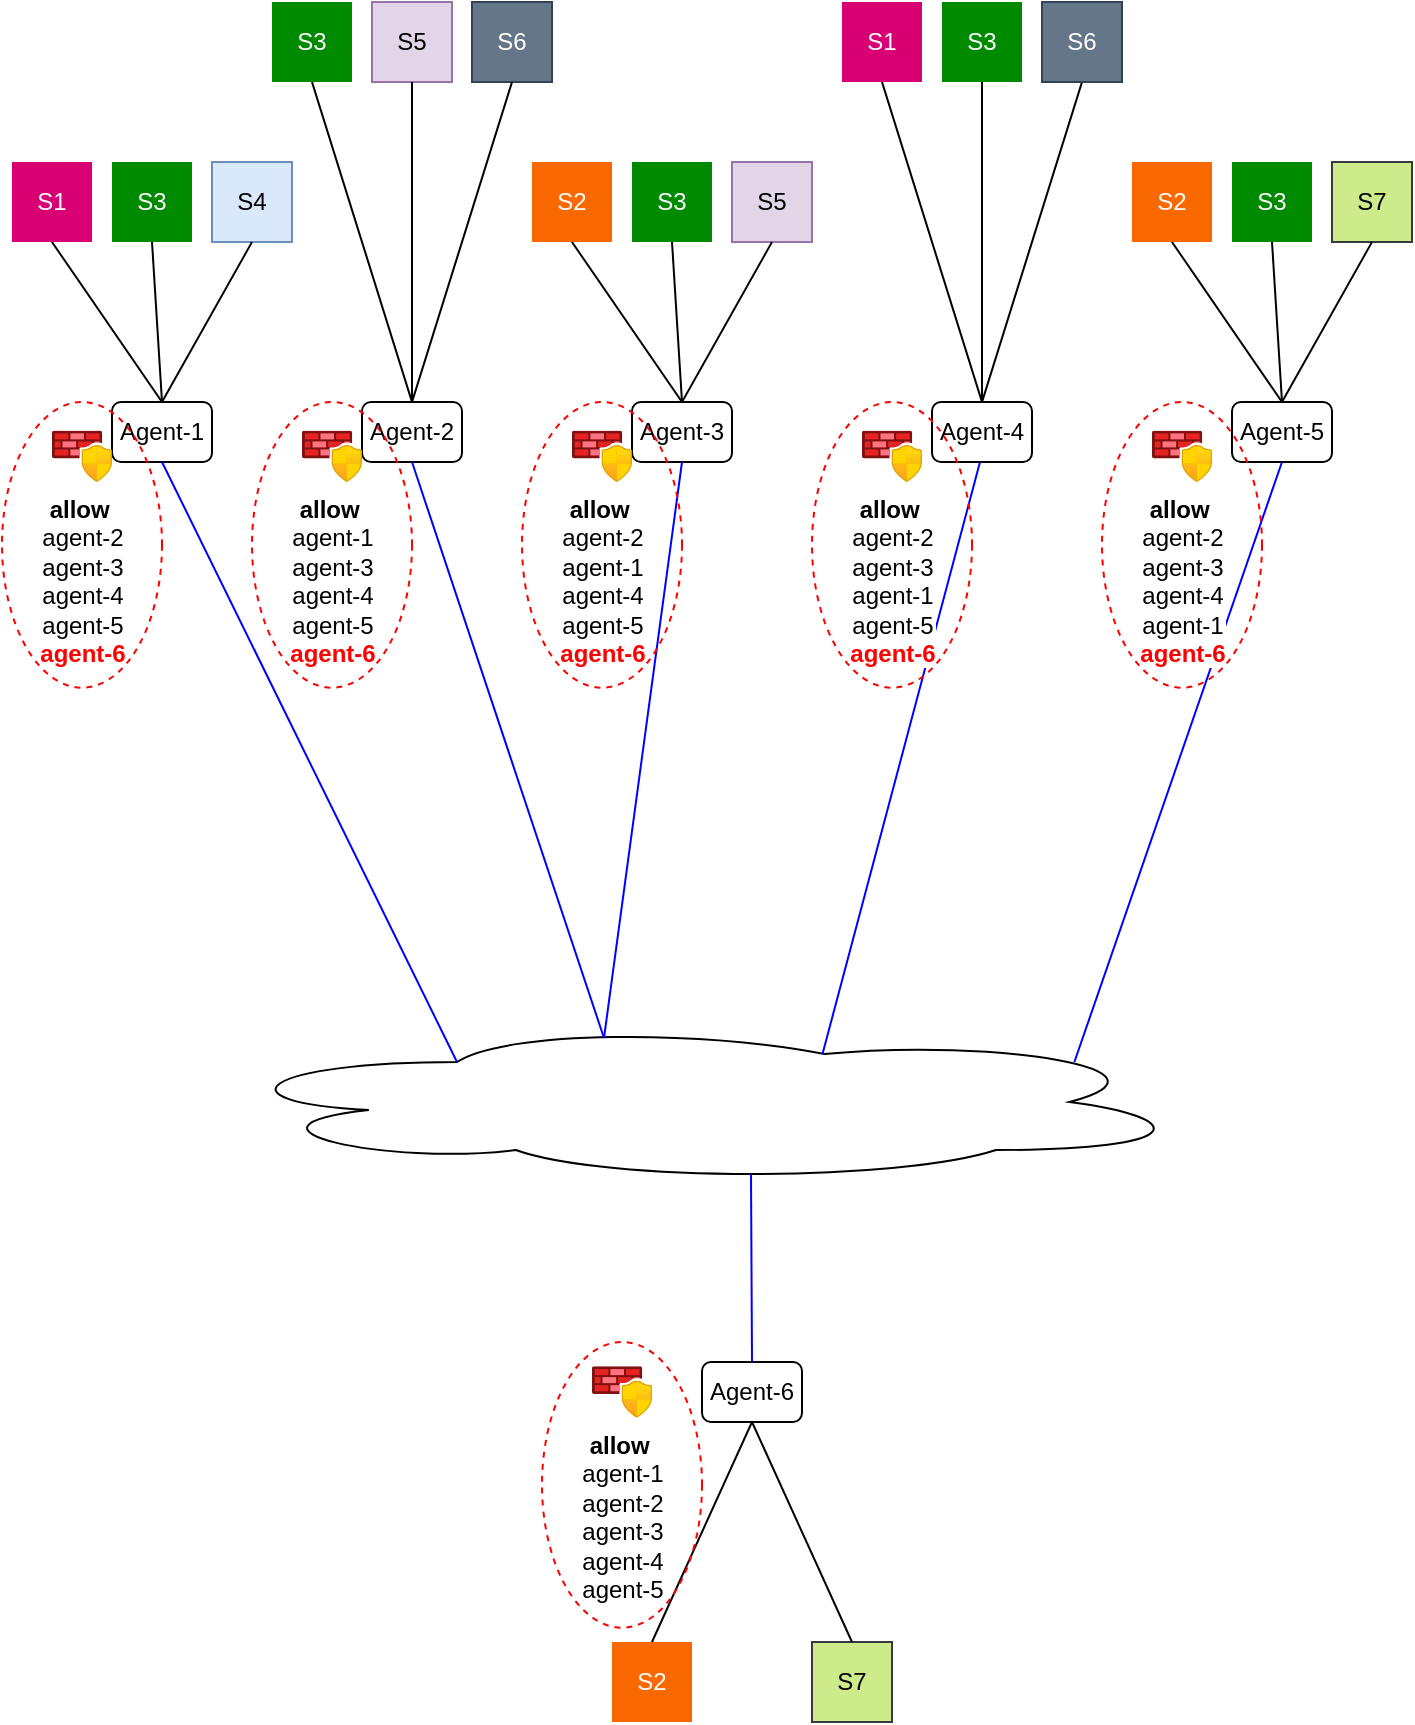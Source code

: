 <mxfile version="14.6.3" type="github">
  <diagram id="Jb4tWgrzJc02DxzkDzMU" name="Page-1">
    <mxGraphModel dx="1360" dy="834" grid="1" gridSize="10" guides="1" tooltips="1" connect="1" arrows="1" fold="1" page="1" pageScale="1" pageWidth="850" pageHeight="1100" math="0" shadow="0">
      <root>
        <mxCell id="0" />
        <mxCell id="1" parent="0" />
        <mxCell id="nE-vj8bUUB7WZw9g0mm0-1" value="S1" style="rounded=0;whiteSpace=wrap;html=1;fillColor=#d80073;fontColor=#ffffff;strokeColor=none;" parent="1" vertex="1">
          <mxGeometry x="40" y="240" width="40" height="40" as="geometry" />
        </mxCell>
        <mxCell id="nE-vj8bUUB7WZw9g0mm0-2" value="S3" style="rounded=0;whiteSpace=wrap;html=1;fillColor=#008a00;fontColor=#ffffff;strokeColor=none;" parent="1" vertex="1">
          <mxGeometry x="90" y="240" width="40" height="40" as="geometry" />
        </mxCell>
        <mxCell id="nE-vj8bUUB7WZw9g0mm0-3" value="S4" style="rounded=0;whiteSpace=wrap;html=1;fillColor=#dae8fc;strokeColor=#6c8ebf;" parent="1" vertex="1">
          <mxGeometry x="140" y="240" width="40" height="40" as="geometry" />
        </mxCell>
        <mxCell id="nE-vj8bUUB7WZw9g0mm0-4" value="S3" style="rounded=0;whiteSpace=wrap;html=1;fillColor=#008a00;fontColor=#ffffff;strokeColor=none;" parent="1" vertex="1">
          <mxGeometry x="170" y="160" width="40" height="40" as="geometry" />
        </mxCell>
        <mxCell id="nE-vj8bUUB7WZw9g0mm0-5" value="S5" style="rounded=0;whiteSpace=wrap;html=1;fillColor=#e1d5e7;strokeColor=#9673a6;" parent="1" vertex="1">
          <mxGeometry x="220" y="160" width="40" height="40" as="geometry" />
        </mxCell>
        <mxCell id="nE-vj8bUUB7WZw9g0mm0-6" value="S6" style="rounded=0;whiteSpace=wrap;html=1;fillColor=#647687;strokeColor=#314354;fontColor=#ffffff;" parent="1" vertex="1">
          <mxGeometry x="270" y="160" width="40" height="40" as="geometry" />
        </mxCell>
        <mxCell id="nE-vj8bUUB7WZw9g0mm0-16" value="Agent-1" style="rounded=1;whiteSpace=wrap;html=1;" parent="1" vertex="1">
          <mxGeometry x="90" y="360" width="50" height="30" as="geometry" />
        </mxCell>
        <mxCell id="nE-vj8bUUB7WZw9g0mm0-17" value="Agent-2" style="rounded=1;whiteSpace=wrap;html=1;" parent="1" vertex="1">
          <mxGeometry x="215" y="360" width="50" height="30" as="geometry" />
        </mxCell>
        <mxCell id="nE-vj8bUUB7WZw9g0mm0-21" value="" style="endArrow=none;html=1;entryX=0.5;entryY=1;entryDx=0;entryDy=0;exitX=0.5;exitY=0;exitDx=0;exitDy=0;" parent="1" source="nE-vj8bUUB7WZw9g0mm0-16" target="nE-vj8bUUB7WZw9g0mm0-1" edge="1">
          <mxGeometry width="50" height="50" relative="1" as="geometry">
            <mxPoint x="350" y="340" as="sourcePoint" />
            <mxPoint x="400" y="290" as="targetPoint" />
          </mxGeometry>
        </mxCell>
        <mxCell id="nE-vj8bUUB7WZw9g0mm0-22" value="" style="endArrow=none;html=1;entryX=0.5;entryY=1;entryDx=0;entryDy=0;exitX=0.5;exitY=0;exitDx=0;exitDy=0;" parent="1" source="nE-vj8bUUB7WZw9g0mm0-16" target="nE-vj8bUUB7WZw9g0mm0-2" edge="1">
          <mxGeometry width="50" height="50" relative="1" as="geometry">
            <mxPoint x="350" y="340" as="sourcePoint" />
            <mxPoint x="400" y="290" as="targetPoint" />
          </mxGeometry>
        </mxCell>
        <mxCell id="nE-vj8bUUB7WZw9g0mm0-29" value="" style="endArrow=none;html=1;entryX=0.5;entryY=1;entryDx=0;entryDy=0;exitX=0.5;exitY=0;exitDx=0;exitDy=0;" parent="1" source="nE-vj8bUUB7WZw9g0mm0-16" target="nE-vj8bUUB7WZw9g0mm0-3" edge="1">
          <mxGeometry width="50" height="50" relative="1" as="geometry">
            <mxPoint x="170" y="330.0" as="sourcePoint" />
            <mxPoint x="220" y="280" as="targetPoint" />
          </mxGeometry>
        </mxCell>
        <mxCell id="nE-vj8bUUB7WZw9g0mm0-30" value="" style="endArrow=none;html=1;exitX=0.5;exitY=0;exitDx=0;exitDy=0;" parent="1" source="nE-vj8bUUB7WZw9g0mm0-17" edge="1">
          <mxGeometry width="50" height="50" relative="1" as="geometry">
            <mxPoint x="-10" y="320.0" as="sourcePoint" />
            <mxPoint x="190" y="200" as="targetPoint" />
          </mxGeometry>
        </mxCell>
        <mxCell id="nE-vj8bUUB7WZw9g0mm0-31" value="" style="endArrow=none;html=1;exitX=0.5;exitY=0;exitDx=0;exitDy=0;" parent="1" source="nE-vj8bUUB7WZw9g0mm0-17" edge="1">
          <mxGeometry width="50" height="50" relative="1" as="geometry">
            <mxPoint x="170" y="340.0" as="sourcePoint" />
            <mxPoint x="240" y="200" as="targetPoint" />
          </mxGeometry>
        </mxCell>
        <mxCell id="nE-vj8bUUB7WZw9g0mm0-32" value="" style="endArrow=none;html=1;exitX=0.5;exitY=0;exitDx=0;exitDy=0;entryX=0.5;entryY=1;entryDx=0;entryDy=0;" parent="1" source="nE-vj8bUUB7WZw9g0mm0-17" target="nE-vj8bUUB7WZw9g0mm0-6" edge="1">
          <mxGeometry width="50" height="50" relative="1" as="geometry">
            <mxPoint x="170" y="350.0" as="sourcePoint" />
            <mxPoint x="170" y="190" as="targetPoint" />
          </mxGeometry>
        </mxCell>
        <mxCell id="nE-vj8bUUB7WZw9g0mm0-38" value="S2" style="rounded=0;whiteSpace=wrap;html=1;fillColor=#fa6800;fontColor=#ffffff;strokeColor=none;" parent="1" vertex="1">
          <mxGeometry x="300" y="240" width="40" height="40" as="geometry" />
        </mxCell>
        <mxCell id="nE-vj8bUUB7WZw9g0mm0-39" value="S3" style="rounded=0;whiteSpace=wrap;html=1;fillColor=#008a00;fontColor=#ffffff;strokeColor=none;" parent="1" vertex="1">
          <mxGeometry x="350" y="240" width="40" height="40" as="geometry" />
        </mxCell>
        <mxCell id="nE-vj8bUUB7WZw9g0mm0-40" value="S5" style="rounded=0;whiteSpace=wrap;html=1;fillColor=#e1d5e7;strokeColor=#9673a6;" parent="1" vertex="1">
          <mxGeometry x="400" y="240" width="40" height="40" as="geometry" />
        </mxCell>
        <mxCell id="nE-vj8bUUB7WZw9g0mm0-41" value="Agent-3" style="rounded=1;whiteSpace=wrap;html=1;" parent="1" vertex="1">
          <mxGeometry x="350" y="360" width="50" height="30" as="geometry" />
        </mxCell>
        <mxCell id="nE-vj8bUUB7WZw9g0mm0-42" value="" style="endArrow=none;html=1;entryX=0.5;entryY=1;entryDx=0;entryDy=0;exitX=0.5;exitY=0;exitDx=0;exitDy=0;" parent="1" source="nE-vj8bUUB7WZw9g0mm0-41" target="nE-vj8bUUB7WZw9g0mm0-38" edge="1">
          <mxGeometry width="50" height="50" relative="1" as="geometry">
            <mxPoint x="610" y="340" as="sourcePoint" />
            <mxPoint x="660" y="290" as="targetPoint" />
          </mxGeometry>
        </mxCell>
        <mxCell id="nE-vj8bUUB7WZw9g0mm0-43" value="" style="endArrow=none;html=1;entryX=0.5;entryY=1;entryDx=0;entryDy=0;exitX=0.5;exitY=0;exitDx=0;exitDy=0;" parent="1" source="nE-vj8bUUB7WZw9g0mm0-41" target="nE-vj8bUUB7WZw9g0mm0-39" edge="1">
          <mxGeometry width="50" height="50" relative="1" as="geometry">
            <mxPoint x="610" y="340" as="sourcePoint" />
            <mxPoint x="660" y="290" as="targetPoint" />
          </mxGeometry>
        </mxCell>
        <mxCell id="nE-vj8bUUB7WZw9g0mm0-44" value="" style="endArrow=none;html=1;entryX=0.5;entryY=1;entryDx=0;entryDy=0;exitX=0.5;exitY=0;exitDx=0;exitDy=0;" parent="1" source="nE-vj8bUUB7WZw9g0mm0-41" target="nE-vj8bUUB7WZw9g0mm0-40" edge="1">
          <mxGeometry width="50" height="50" relative="1" as="geometry">
            <mxPoint x="430" y="330.0" as="sourcePoint" />
            <mxPoint x="480" y="280" as="targetPoint" />
          </mxGeometry>
        </mxCell>
        <mxCell id="nE-vj8bUUB7WZw9g0mm0-45" value="S3" style="rounded=0;whiteSpace=wrap;html=1;fillColor=#008a00;fontColor=#ffffff;strokeColor=none;" parent="1" vertex="1">
          <mxGeometry x="505" y="160" width="40" height="40" as="geometry" />
        </mxCell>
        <mxCell id="nE-vj8bUUB7WZw9g0mm0-46" value="Agent-4" style="rounded=1;whiteSpace=wrap;html=1;" parent="1" vertex="1">
          <mxGeometry x="500" y="360" width="50" height="30" as="geometry" />
        </mxCell>
        <mxCell id="nE-vj8bUUB7WZw9g0mm0-47" value="" style="endArrow=none;html=1;exitX=0.5;exitY=0;exitDx=0;exitDy=0;" parent="1" source="nE-vj8bUUB7WZw9g0mm0-46" edge="1">
          <mxGeometry width="50" height="50" relative="1" as="geometry">
            <mxPoint x="275" y="320.0" as="sourcePoint" />
            <mxPoint x="475" y="200" as="targetPoint" />
          </mxGeometry>
        </mxCell>
        <mxCell id="nE-vj8bUUB7WZw9g0mm0-48" value="" style="endArrow=none;html=1;exitX=0.5;exitY=0;exitDx=0;exitDy=0;" parent="1" source="nE-vj8bUUB7WZw9g0mm0-46" edge="1">
          <mxGeometry width="50" height="50" relative="1" as="geometry">
            <mxPoint x="455" y="340.0" as="sourcePoint" />
            <mxPoint x="525" y="200" as="targetPoint" />
          </mxGeometry>
        </mxCell>
        <mxCell id="nE-vj8bUUB7WZw9g0mm0-49" value="" style="endArrow=none;html=1;exitX=0.5;exitY=0;exitDx=0;exitDy=0;entryX=0.5;entryY=1;entryDx=0;entryDy=0;" parent="1" source="nE-vj8bUUB7WZw9g0mm0-46" target="nE-vj8bUUB7WZw9g0mm0-51" edge="1">
          <mxGeometry width="50" height="50" relative="1" as="geometry">
            <mxPoint x="455" y="350.0" as="sourcePoint" />
            <mxPoint x="455" y="190" as="targetPoint" />
          </mxGeometry>
        </mxCell>
        <mxCell id="nE-vj8bUUB7WZw9g0mm0-50" value="S1" style="rounded=0;whiteSpace=wrap;html=1;fillColor=#d80073;fontColor=#ffffff;strokeColor=none;" parent="1" vertex="1">
          <mxGeometry x="455" y="160" width="40" height="40" as="geometry" />
        </mxCell>
        <mxCell id="nE-vj8bUUB7WZw9g0mm0-51" value="S6" style="rounded=0;whiteSpace=wrap;html=1;fillColor=#647687;strokeColor=#314354;fontColor=#ffffff;" parent="1" vertex="1">
          <mxGeometry x="555" y="160" width="40" height="40" as="geometry" />
        </mxCell>
        <mxCell id="nE-vj8bUUB7WZw9g0mm0-52" value="S2" style="rounded=0;whiteSpace=wrap;html=1;fillColor=#fa6800;fontColor=#ffffff;strokeColor=none;" parent="1" vertex="1">
          <mxGeometry x="600" y="240" width="40" height="40" as="geometry" />
        </mxCell>
        <mxCell id="nE-vj8bUUB7WZw9g0mm0-53" value="S3" style="rounded=0;whiteSpace=wrap;html=1;fillColor=#008a00;fontColor=#ffffff;strokeColor=none;" parent="1" vertex="1">
          <mxGeometry x="650" y="240" width="40" height="40" as="geometry" />
        </mxCell>
        <mxCell id="nE-vj8bUUB7WZw9g0mm0-54" value="S7" style="rounded=0;whiteSpace=wrap;html=1;fillColor=#cdeb8b;strokeColor=#36393d;" parent="1" vertex="1">
          <mxGeometry x="700" y="240" width="40" height="40" as="geometry" />
        </mxCell>
        <mxCell id="nE-vj8bUUB7WZw9g0mm0-55" value="Agent-5" style="rounded=1;whiteSpace=wrap;html=1;" parent="1" vertex="1">
          <mxGeometry x="650" y="360" width="50" height="30" as="geometry" />
        </mxCell>
        <mxCell id="nE-vj8bUUB7WZw9g0mm0-56" value="" style="endArrow=none;html=1;entryX=0.5;entryY=1;entryDx=0;entryDy=0;exitX=0.5;exitY=0;exitDx=0;exitDy=0;" parent="1" source="nE-vj8bUUB7WZw9g0mm0-55" target="nE-vj8bUUB7WZw9g0mm0-52" edge="1">
          <mxGeometry width="50" height="50" relative="1" as="geometry">
            <mxPoint x="910" y="340" as="sourcePoint" />
            <mxPoint x="960" y="290" as="targetPoint" />
          </mxGeometry>
        </mxCell>
        <mxCell id="nE-vj8bUUB7WZw9g0mm0-57" value="" style="endArrow=none;html=1;entryX=0.5;entryY=1;entryDx=0;entryDy=0;exitX=0.5;exitY=0;exitDx=0;exitDy=0;" parent="1" source="nE-vj8bUUB7WZw9g0mm0-55" target="nE-vj8bUUB7WZw9g0mm0-53" edge="1">
          <mxGeometry width="50" height="50" relative="1" as="geometry">
            <mxPoint x="910" y="340" as="sourcePoint" />
            <mxPoint x="960" y="290" as="targetPoint" />
          </mxGeometry>
        </mxCell>
        <mxCell id="nE-vj8bUUB7WZw9g0mm0-58" value="" style="endArrow=none;html=1;entryX=0.5;entryY=1;entryDx=0;entryDy=0;exitX=0.5;exitY=0;exitDx=0;exitDy=0;" parent="1" source="nE-vj8bUUB7WZw9g0mm0-55" target="nE-vj8bUUB7WZw9g0mm0-54" edge="1">
          <mxGeometry width="50" height="50" relative="1" as="geometry">
            <mxPoint x="730" y="330.0" as="sourcePoint" />
            <mxPoint x="780" y="280" as="targetPoint" />
          </mxGeometry>
        </mxCell>
        <mxCell id="K2jPBB3K73olM8czu6LE-1" value="" style="ellipse;shape=cloud;whiteSpace=wrap;html=1;" vertex="1" parent="1">
          <mxGeometry x="140" y="670" width="490" height="80" as="geometry" />
        </mxCell>
        <mxCell id="K2jPBB3K73olM8czu6LE-2" value="" style="endArrow=none;html=1;entryX=0.5;entryY=1;entryDx=0;entryDy=0;exitX=0.25;exitY=0.25;exitDx=0;exitDy=0;exitPerimeter=0;strokeColor=#0000FF;" edge="1" parent="1" source="K2jPBB3K73olM8czu6LE-1" target="nE-vj8bUUB7WZw9g0mm0-16">
          <mxGeometry width="50" height="50" relative="1" as="geometry">
            <mxPoint x="400" y="320" as="sourcePoint" />
            <mxPoint x="450" y="270" as="targetPoint" />
          </mxGeometry>
        </mxCell>
        <mxCell id="K2jPBB3K73olM8czu6LE-5" value="" style="endArrow=none;html=1;strokeColor=#0000FF;entryX=0.5;entryY=1;entryDx=0;entryDy=0;exitX=0.4;exitY=0.1;exitDx=0;exitDy=0;exitPerimeter=0;" edge="1" parent="1" source="K2jPBB3K73olM8czu6LE-1" target="nE-vj8bUUB7WZw9g0mm0-17">
          <mxGeometry width="50" height="50" relative="1" as="geometry">
            <mxPoint x="280" y="440" as="sourcePoint" />
            <mxPoint x="330" y="390" as="targetPoint" />
          </mxGeometry>
        </mxCell>
        <mxCell id="K2jPBB3K73olM8czu6LE-6" value="" style="endArrow=none;html=1;strokeColor=#0000FF;entryX=0.5;entryY=1;entryDx=0;entryDy=0;exitX=0.4;exitY=0.1;exitDx=0;exitDy=0;exitPerimeter=0;" edge="1" parent="1" source="K2jPBB3K73olM8czu6LE-1" target="nE-vj8bUUB7WZw9g0mm0-41">
          <mxGeometry width="50" height="50" relative="1" as="geometry">
            <mxPoint x="400" y="648" as="sourcePoint" />
            <mxPoint x="254" y="500" as="targetPoint" />
          </mxGeometry>
        </mxCell>
        <mxCell id="K2jPBB3K73olM8czu6LE-7" value="" style="endArrow=none;html=1;strokeColor=#0000FF;entryX=0.5;entryY=1;entryDx=0;entryDy=0;exitX=0.625;exitY=0.2;exitDx=0;exitDy=0;exitPerimeter=0;" edge="1" parent="1">
          <mxGeometry width="50" height="50" relative="1" as="geometry">
            <mxPoint x="445.25" y="686" as="sourcePoint" />
            <mxPoint x="524" y="390" as="targetPoint" />
          </mxGeometry>
        </mxCell>
        <mxCell id="K2jPBB3K73olM8czu6LE-8" value="" style="endArrow=none;html=1;strokeColor=#0000FF;entryX=0.5;entryY=1;entryDx=0;entryDy=0;exitX=0.88;exitY=0.25;exitDx=0;exitDy=0;exitPerimeter=0;" edge="1" parent="1" source="K2jPBB3K73olM8czu6LE-1" target="nE-vj8bUUB7WZw9g0mm0-55">
          <mxGeometry width="50" height="50" relative="1" as="geometry">
            <mxPoint x="670" y="676" as="sourcePoint" />
            <mxPoint x="698.75" y="520" as="targetPoint" />
          </mxGeometry>
        </mxCell>
        <mxCell id="K2jPBB3K73olM8czu6LE-9" value="&lt;b&gt;allow&amp;nbsp;&lt;/b&gt;&lt;br&gt;agent-2&lt;br&gt;agent-3&lt;br&gt;agent-4&lt;br&gt;agent-5&lt;br&gt;&lt;b&gt;&lt;font color=&quot;#ff0000&quot;&gt;agent-6&lt;/font&gt;&lt;/b&gt;" style="aspect=fixed;html=1;points=[];align=center;image;fontSize=12;image=img/lib/azure2/networking/Azure_Firewall_Manager.svg;" vertex="1" parent="1">
          <mxGeometry x="60" y="374.29" width="30" height="25.71" as="geometry" />
        </mxCell>
        <mxCell id="K2jPBB3K73olM8czu6LE-11" value="&lt;b&gt;allow&amp;nbsp;&lt;/b&gt;&lt;br&gt;agent-1&lt;br&gt;agent-3&lt;br&gt;agent-4&lt;br&gt;agent-5&lt;br&gt;&lt;b&gt;&lt;font color=&quot;#ff0000&quot;&gt;agent-6&lt;/font&gt;&lt;/b&gt;" style="aspect=fixed;html=1;points=[];align=center;image;fontSize=12;image=img/lib/azure2/networking/Azure_Firewall_Manager.svg;" vertex="1" parent="1">
          <mxGeometry x="185" y="374.29" width="30" height="25.71" as="geometry" />
        </mxCell>
        <mxCell id="K2jPBB3K73olM8czu6LE-12" value="&lt;b&gt;allow&amp;nbsp;&lt;/b&gt;&lt;br&gt;agent-2&lt;br&gt;agent-1&lt;br&gt;agent-4&lt;br&gt;agent-5&lt;br&gt;&lt;b&gt;&lt;font color=&quot;#ff0000&quot;&gt;agent-6&lt;/font&gt;&lt;/b&gt;" style="aspect=fixed;html=1;points=[];align=center;image;fontSize=12;image=img/lib/azure2/networking/Azure_Firewall_Manager.svg;" vertex="1" parent="1">
          <mxGeometry x="320" y="374.29" width="30" height="25.71" as="geometry" />
        </mxCell>
        <mxCell id="K2jPBB3K73olM8czu6LE-13" value="&lt;b&gt;allow&amp;nbsp;&lt;/b&gt;&lt;br&gt;agent-2&lt;br&gt;agent-3&lt;br&gt;agent-1&lt;br&gt;agent-5&lt;br&gt;&lt;b&gt;&lt;font color=&quot;#ff0000&quot;&gt;agent-6&lt;/font&gt;&lt;/b&gt;" style="aspect=fixed;html=1;points=[];align=center;image;fontSize=12;image=img/lib/azure2/networking/Azure_Firewall_Manager.svg;" vertex="1" parent="1">
          <mxGeometry x="465" y="374.29" width="30" height="25.71" as="geometry" />
        </mxCell>
        <mxCell id="K2jPBB3K73olM8czu6LE-14" value="&lt;b&gt;allow&amp;nbsp;&lt;/b&gt;&lt;br&gt;agent-2&lt;br&gt;agent-3&lt;br&gt;agent-4&lt;br&gt;agent-1&lt;br&gt;&lt;b&gt;&lt;font color=&quot;#ff0000&quot;&gt;agent-6&lt;/font&gt;&lt;/b&gt;" style="aspect=fixed;html=1;points=[];align=center;image;fontSize=12;image=img/lib/azure2/networking/Azure_Firewall_Manager.svg;" vertex="1" parent="1">
          <mxGeometry x="610" y="374.29" width="30" height="25.71" as="geometry" />
        </mxCell>
        <mxCell id="K2jPBB3K73olM8czu6LE-20" value="" style="ellipse;whiteSpace=wrap;html=1;dashed=1;fontColor=#ffffff;fillColor=none;strokeColor=#FF0000;" vertex="1" parent="1">
          <mxGeometry x="35" y="360" width="80" height="142.85" as="geometry" />
        </mxCell>
        <mxCell id="K2jPBB3K73olM8czu6LE-21" value="" style="ellipse;whiteSpace=wrap;html=1;dashed=1;fontColor=#ffffff;fillColor=none;strokeColor=#FF0000;" vertex="1" parent="1">
          <mxGeometry x="295" y="360.0" width="80" height="142.85" as="geometry" />
        </mxCell>
        <mxCell id="K2jPBB3K73olM8czu6LE-22" value="" style="ellipse;whiteSpace=wrap;html=1;dashed=1;fontColor=#ffffff;fillColor=none;strokeColor=#FF0000;" vertex="1" parent="1">
          <mxGeometry x="585" y="360" width="80" height="142.85" as="geometry" />
        </mxCell>
        <mxCell id="K2jPBB3K73olM8czu6LE-23" value="" style="ellipse;whiteSpace=wrap;html=1;dashed=1;fontColor=#ffffff;fillColor=none;strokeColor=#FF0000;" vertex="1" parent="1">
          <mxGeometry x="440" y="360" width="80" height="142.85" as="geometry" />
        </mxCell>
        <mxCell id="K2jPBB3K73olM8czu6LE-24" value="" style="ellipse;whiteSpace=wrap;html=1;dashed=1;fontColor=#ffffff;fillColor=none;strokeColor=#FF0000;" vertex="1" parent="1">
          <mxGeometry x="160" y="360" width="80" height="142.85" as="geometry" />
        </mxCell>
        <mxCell id="K2jPBB3K73olM8czu6LE-25" value="S2" style="rounded=0;whiteSpace=wrap;html=1;fillColor=#fa6800;fontColor=#ffffff;strokeColor=none;" vertex="1" parent="1">
          <mxGeometry x="340" y="980" width="40" height="40" as="geometry" />
        </mxCell>
        <mxCell id="K2jPBB3K73olM8czu6LE-27" value="S7" style="rounded=0;whiteSpace=wrap;html=1;fillColor=#cdeb8b;strokeColor=#36393d;" vertex="1" parent="1">
          <mxGeometry x="440" y="980" width="40" height="40" as="geometry" />
        </mxCell>
        <mxCell id="K2jPBB3K73olM8czu6LE-28" value="Agent-6" style="rounded=1;whiteSpace=wrap;html=1;" vertex="1" parent="1">
          <mxGeometry x="385" y="840" width="50" height="30" as="geometry" />
        </mxCell>
        <mxCell id="K2jPBB3K73olM8czu6LE-29" value="" style="endArrow=none;html=1;entryX=0.5;entryY=0;entryDx=0;entryDy=0;exitX=0.5;exitY=1;exitDx=0;exitDy=0;" edge="1" source="K2jPBB3K73olM8czu6LE-28" target="K2jPBB3K73olM8czu6LE-25" parent="1">
          <mxGeometry width="50" height="50" relative="1" as="geometry">
            <mxPoint x="405" y="870" as="sourcePoint" />
            <mxPoint x="695" y="770" as="targetPoint" />
          </mxGeometry>
        </mxCell>
        <mxCell id="K2jPBB3K73olM8czu6LE-31" value="" style="endArrow=none;html=1;entryX=0.5;entryY=0;entryDx=0;entryDy=0;exitX=0.5;exitY=1;exitDx=0;exitDy=0;" edge="1" source="K2jPBB3K73olM8czu6LE-28" target="K2jPBB3K73olM8czu6LE-27" parent="1">
          <mxGeometry width="50" height="50" relative="1" as="geometry">
            <mxPoint x="485" y="880" as="sourcePoint" />
            <mxPoint x="515" y="760" as="targetPoint" />
          </mxGeometry>
        </mxCell>
        <mxCell id="K2jPBB3K73olM8czu6LE-32" value="&lt;b&gt;allow&amp;nbsp;&lt;/b&gt;&lt;br&gt;agent-1&lt;br&gt;agent-2&lt;br&gt;agent-3&lt;br&gt;agent-4&lt;br&gt;agent-5" style="aspect=fixed;html=1;points=[];align=center;image;fontSize=12;image=img/lib/azure2/networking/Azure_Firewall_Manager.svg;" vertex="1" parent="1">
          <mxGeometry x="330" y="842.15" width="30" height="25.71" as="geometry" />
        </mxCell>
        <mxCell id="K2jPBB3K73olM8czu6LE-36" value="" style="endArrow=none;html=1;strokeColor=#0000FF;entryX=0.55;entryY=0.95;entryDx=0;entryDy=0;exitX=0.5;exitY=0;exitDx=0;exitDy=0;entryPerimeter=0;" edge="1" parent="1" source="K2jPBB3K73olM8czu6LE-28" target="K2jPBB3K73olM8czu6LE-1">
          <mxGeometry width="50" height="50" relative="1" as="geometry">
            <mxPoint x="581.2" y="700" as="sourcePoint" />
            <mxPoint x="685" y="400" as="targetPoint" />
          </mxGeometry>
        </mxCell>
        <mxCell id="K2jPBB3K73olM8czu6LE-38" value="" style="ellipse;whiteSpace=wrap;html=1;dashed=1;fontColor=#ffffff;fillColor=none;strokeColor=#FF0000;" vertex="1" parent="1">
          <mxGeometry x="305" y="830.0" width="80" height="142.85" as="geometry" />
        </mxCell>
      </root>
    </mxGraphModel>
  </diagram>
</mxfile>
